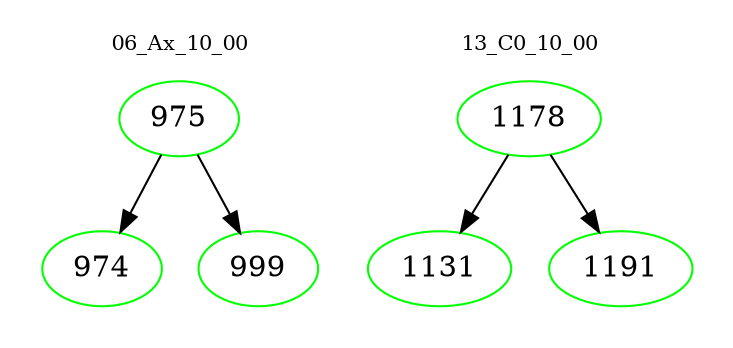 digraph{
subgraph cluster_0 {
color = white
label = "06_Ax_10_00";
fontsize=10;
T0_975 [label="975", color="green"]
T0_975 -> T0_974 [color="black"]
T0_974 [label="974", color="green"]
T0_975 -> T0_999 [color="black"]
T0_999 [label="999", color="green"]
}
subgraph cluster_1 {
color = white
label = "13_C0_10_00";
fontsize=10;
T1_1178 [label="1178", color="green"]
T1_1178 -> T1_1131 [color="black"]
T1_1131 [label="1131", color="green"]
T1_1178 -> T1_1191 [color="black"]
T1_1191 [label="1191", color="green"]
}
}

